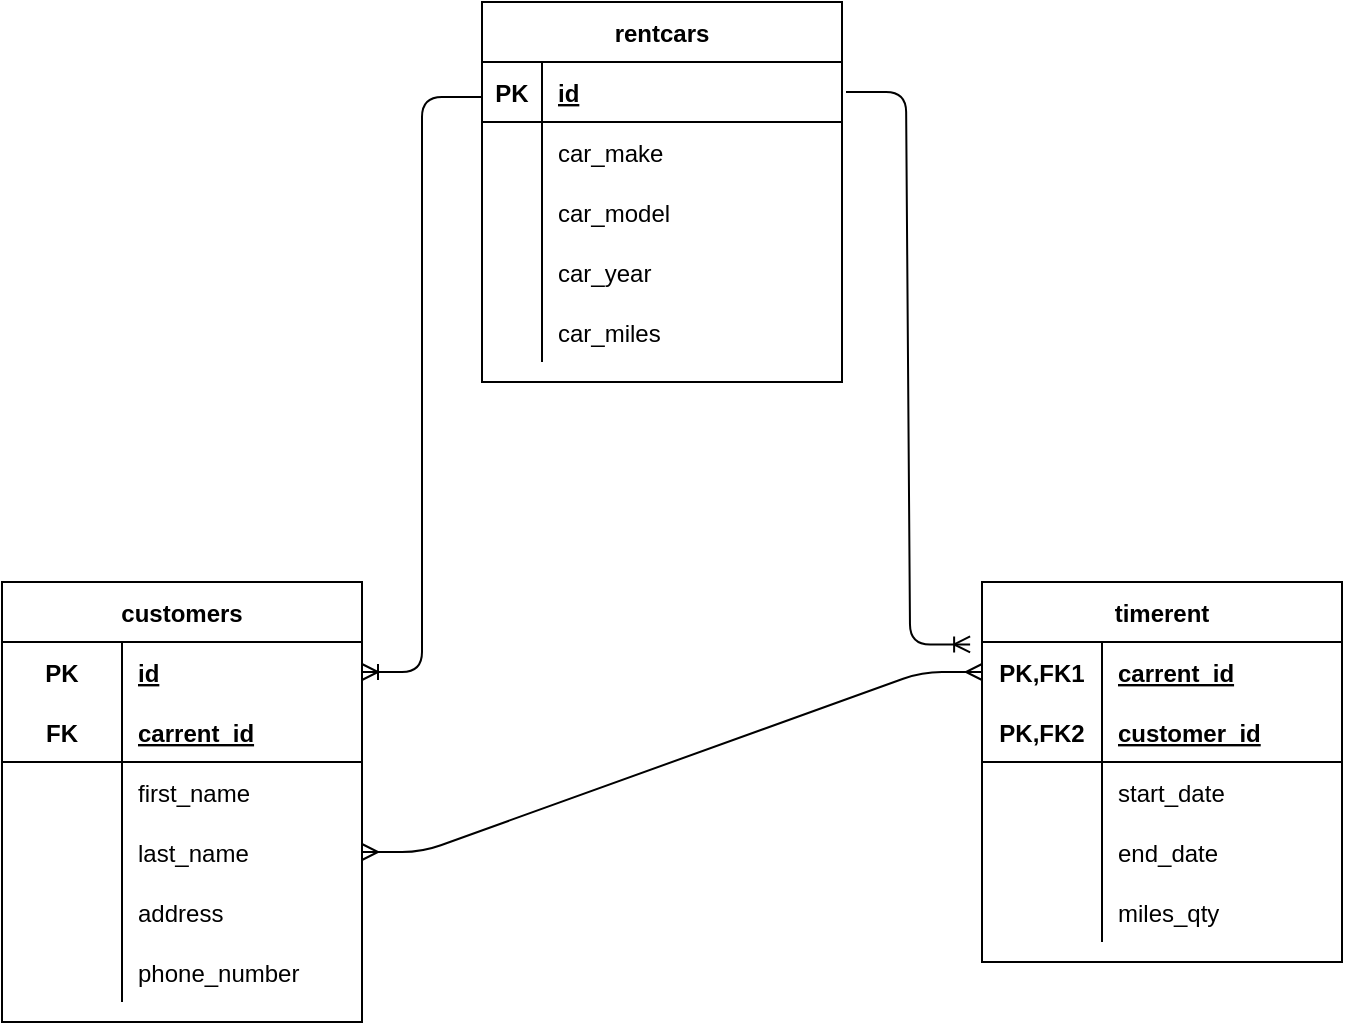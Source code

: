 <mxfile version="13.11.0" type="device"><diagram id="kFVTliEqlEHjhQd1JY9p" name="Page-1"><mxGraphModel dx="1246" dy="537" grid="1" gridSize="10" guides="1" tooltips="1" connect="1" arrows="1" fold="1" page="1" pageScale="1" pageWidth="850" pageHeight="1100" math="0" shadow="0"><root><mxCell id="0"/><mxCell id="1" parent="0"/><mxCell id="gIbRu3LL1mDBTC8VNT5Z-1" value="rentcars" style="shape=table;startSize=30;container=1;collapsible=1;childLayout=tableLayout;fixedRows=1;rowLines=0;fontStyle=1;align=center;resizeLast=1;" vertex="1" parent="1"><mxGeometry x="200" y="20" width="180" height="190" as="geometry"/></mxCell><mxCell id="gIbRu3LL1mDBTC8VNT5Z-2" value="" style="shape=partialRectangle;collapsible=0;dropTarget=0;pointerEvents=0;fillColor=none;top=0;left=0;bottom=1;right=0;points=[[0,0.5],[1,0.5]];portConstraint=eastwest;" vertex="1" parent="gIbRu3LL1mDBTC8VNT5Z-1"><mxGeometry y="30" width="180" height="30" as="geometry"/></mxCell><mxCell id="gIbRu3LL1mDBTC8VNT5Z-3" value="PK" style="shape=partialRectangle;connectable=0;fillColor=none;top=0;left=0;bottom=0;right=0;fontStyle=1;overflow=hidden;" vertex="1" parent="gIbRu3LL1mDBTC8VNT5Z-2"><mxGeometry width="30" height="30" as="geometry"/></mxCell><mxCell id="gIbRu3LL1mDBTC8VNT5Z-4" value="id" style="shape=partialRectangle;connectable=0;fillColor=none;top=0;left=0;bottom=0;right=0;align=left;spacingLeft=6;fontStyle=5;overflow=hidden;" vertex="1" parent="gIbRu3LL1mDBTC8VNT5Z-2"><mxGeometry x="30" width="150" height="30" as="geometry"/></mxCell><mxCell id="gIbRu3LL1mDBTC8VNT5Z-5" value="" style="shape=partialRectangle;collapsible=0;dropTarget=0;pointerEvents=0;fillColor=none;top=0;left=0;bottom=0;right=0;points=[[0,0.5],[1,0.5]];portConstraint=eastwest;" vertex="1" parent="gIbRu3LL1mDBTC8VNT5Z-1"><mxGeometry y="60" width="180" height="30" as="geometry"/></mxCell><mxCell id="gIbRu3LL1mDBTC8VNT5Z-6" value="" style="shape=partialRectangle;connectable=0;fillColor=none;top=0;left=0;bottom=0;right=0;editable=1;overflow=hidden;" vertex="1" parent="gIbRu3LL1mDBTC8VNT5Z-5"><mxGeometry width="30" height="30" as="geometry"/></mxCell><mxCell id="gIbRu3LL1mDBTC8VNT5Z-7" value="car_make" style="shape=partialRectangle;connectable=0;fillColor=none;top=0;left=0;bottom=0;right=0;align=left;spacingLeft=6;overflow=hidden;" vertex="1" parent="gIbRu3LL1mDBTC8VNT5Z-5"><mxGeometry x="30" width="150" height="30" as="geometry"/></mxCell><mxCell id="gIbRu3LL1mDBTC8VNT5Z-8" value="" style="shape=partialRectangle;collapsible=0;dropTarget=0;pointerEvents=0;fillColor=none;top=0;left=0;bottom=0;right=0;points=[[0,0.5],[1,0.5]];portConstraint=eastwest;" vertex="1" parent="gIbRu3LL1mDBTC8VNT5Z-1"><mxGeometry y="90" width="180" height="30" as="geometry"/></mxCell><mxCell id="gIbRu3LL1mDBTC8VNT5Z-9" value="" style="shape=partialRectangle;connectable=0;fillColor=none;top=0;left=0;bottom=0;right=0;editable=1;overflow=hidden;" vertex="1" parent="gIbRu3LL1mDBTC8VNT5Z-8"><mxGeometry width="30" height="30" as="geometry"/></mxCell><mxCell id="gIbRu3LL1mDBTC8VNT5Z-10" value="car_model" style="shape=partialRectangle;connectable=0;fillColor=none;top=0;left=0;bottom=0;right=0;align=left;spacingLeft=6;overflow=hidden;" vertex="1" parent="gIbRu3LL1mDBTC8VNT5Z-8"><mxGeometry x="30" width="150" height="30" as="geometry"/></mxCell><mxCell id="gIbRu3LL1mDBTC8VNT5Z-11" value="" style="shape=partialRectangle;collapsible=0;dropTarget=0;pointerEvents=0;fillColor=none;top=0;left=0;bottom=0;right=0;points=[[0,0.5],[1,0.5]];portConstraint=eastwest;" vertex="1" parent="gIbRu3LL1mDBTC8VNT5Z-1"><mxGeometry y="120" width="180" height="30" as="geometry"/></mxCell><mxCell id="gIbRu3LL1mDBTC8VNT5Z-12" value="" style="shape=partialRectangle;connectable=0;fillColor=none;top=0;left=0;bottom=0;right=0;editable=1;overflow=hidden;" vertex="1" parent="gIbRu3LL1mDBTC8VNT5Z-11"><mxGeometry width="30" height="30" as="geometry"/></mxCell><mxCell id="gIbRu3LL1mDBTC8VNT5Z-13" value="car_year" style="shape=partialRectangle;connectable=0;fillColor=none;top=0;left=0;bottom=0;right=0;align=left;spacingLeft=6;overflow=hidden;" vertex="1" parent="gIbRu3LL1mDBTC8VNT5Z-11"><mxGeometry x="30" width="150" height="30" as="geometry"/></mxCell><mxCell id="gIbRu3LL1mDBTC8VNT5Z-14" value="" style="shape=partialRectangle;collapsible=0;dropTarget=0;pointerEvents=0;fillColor=none;top=0;left=0;bottom=0;right=0;points=[[0,0.5],[1,0.5]];portConstraint=eastwest;" vertex="1" parent="gIbRu3LL1mDBTC8VNT5Z-1"><mxGeometry y="150" width="180" height="30" as="geometry"/></mxCell><mxCell id="gIbRu3LL1mDBTC8VNT5Z-15" value="" style="shape=partialRectangle;connectable=0;fillColor=none;top=0;left=0;bottom=0;right=0;editable=1;overflow=hidden;" vertex="1" parent="gIbRu3LL1mDBTC8VNT5Z-14"><mxGeometry width="30" height="30" as="geometry"/></mxCell><mxCell id="gIbRu3LL1mDBTC8VNT5Z-16" value="car_miles" style="shape=partialRectangle;connectable=0;fillColor=none;top=0;left=0;bottom=0;right=0;align=left;spacingLeft=6;overflow=hidden;" vertex="1" parent="gIbRu3LL1mDBTC8VNT5Z-14"><mxGeometry x="30" width="150" height="30" as="geometry"/></mxCell><mxCell id="gIbRu3LL1mDBTC8VNT5Z-17" value="customers" style="shape=table;startSize=30;container=1;collapsible=1;childLayout=tableLayout;fixedRows=1;rowLines=0;fontStyle=1;align=center;resizeLast=1;" vertex="1" parent="1"><mxGeometry x="-40" y="310" width="180" height="220" as="geometry"/></mxCell><mxCell id="gIbRu3LL1mDBTC8VNT5Z-18" value="" style="shape=partialRectangle;collapsible=0;dropTarget=0;pointerEvents=0;fillColor=none;top=0;left=0;bottom=0;right=0;points=[[0,0.5],[1,0.5]];portConstraint=eastwest;" vertex="1" parent="gIbRu3LL1mDBTC8VNT5Z-17"><mxGeometry y="30" width="180" height="30" as="geometry"/></mxCell><mxCell id="gIbRu3LL1mDBTC8VNT5Z-19" value="PK" style="shape=partialRectangle;connectable=0;fillColor=none;top=0;left=0;bottom=0;right=0;fontStyle=1;overflow=hidden;" vertex="1" parent="gIbRu3LL1mDBTC8VNT5Z-18"><mxGeometry width="60" height="30" as="geometry"/></mxCell><mxCell id="gIbRu3LL1mDBTC8VNT5Z-20" value="id" style="shape=partialRectangle;connectable=0;fillColor=none;top=0;left=0;bottom=0;right=0;align=left;spacingLeft=6;fontStyle=5;overflow=hidden;" vertex="1" parent="gIbRu3LL1mDBTC8VNT5Z-18"><mxGeometry x="60" width="120" height="30" as="geometry"/></mxCell><mxCell id="gIbRu3LL1mDBTC8VNT5Z-21" value="" style="shape=partialRectangle;collapsible=0;dropTarget=0;pointerEvents=0;fillColor=none;top=0;left=0;bottom=1;right=0;points=[[0,0.5],[1,0.5]];portConstraint=eastwest;" vertex="1" parent="gIbRu3LL1mDBTC8VNT5Z-17"><mxGeometry y="60" width="180" height="30" as="geometry"/></mxCell><mxCell id="gIbRu3LL1mDBTC8VNT5Z-22" value="FK" style="shape=partialRectangle;connectable=0;fillColor=none;top=0;left=0;bottom=0;right=0;fontStyle=1;overflow=hidden;" vertex="1" parent="gIbRu3LL1mDBTC8VNT5Z-21"><mxGeometry width="60" height="30" as="geometry"/></mxCell><mxCell id="gIbRu3LL1mDBTC8VNT5Z-23" value="carrent_id" style="shape=partialRectangle;connectable=0;fillColor=none;top=0;left=0;bottom=0;right=0;align=left;spacingLeft=6;fontStyle=5;overflow=hidden;" vertex="1" parent="gIbRu3LL1mDBTC8VNT5Z-21"><mxGeometry x="60" width="120" height="30" as="geometry"/></mxCell><mxCell id="gIbRu3LL1mDBTC8VNT5Z-24" value="" style="shape=partialRectangle;collapsible=0;dropTarget=0;pointerEvents=0;fillColor=none;top=0;left=0;bottom=0;right=0;points=[[0,0.5],[1,0.5]];portConstraint=eastwest;" vertex="1" parent="gIbRu3LL1mDBTC8VNT5Z-17"><mxGeometry y="90" width="180" height="30" as="geometry"/></mxCell><mxCell id="gIbRu3LL1mDBTC8VNT5Z-25" value="" style="shape=partialRectangle;connectable=0;fillColor=none;top=0;left=0;bottom=0;right=0;editable=1;overflow=hidden;" vertex="1" parent="gIbRu3LL1mDBTC8VNT5Z-24"><mxGeometry width="60" height="30" as="geometry"/></mxCell><mxCell id="gIbRu3LL1mDBTC8VNT5Z-26" value="first_name" style="shape=partialRectangle;connectable=0;fillColor=none;top=0;left=0;bottom=0;right=0;align=left;spacingLeft=6;overflow=hidden;" vertex="1" parent="gIbRu3LL1mDBTC8VNT5Z-24"><mxGeometry x="60" width="120" height="30" as="geometry"/></mxCell><mxCell id="gIbRu3LL1mDBTC8VNT5Z-27" value="" style="shape=partialRectangle;collapsible=0;dropTarget=0;pointerEvents=0;fillColor=none;top=0;left=0;bottom=0;right=0;points=[[0,0.5],[1,0.5]];portConstraint=eastwest;" vertex="1" parent="gIbRu3LL1mDBTC8VNT5Z-17"><mxGeometry y="120" width="180" height="30" as="geometry"/></mxCell><mxCell id="gIbRu3LL1mDBTC8VNT5Z-28" value="" style="shape=partialRectangle;connectable=0;fillColor=none;top=0;left=0;bottom=0;right=0;editable=1;overflow=hidden;" vertex="1" parent="gIbRu3LL1mDBTC8VNT5Z-27"><mxGeometry width="60" height="30" as="geometry"/></mxCell><mxCell id="gIbRu3LL1mDBTC8VNT5Z-29" value="last_name" style="shape=partialRectangle;connectable=0;fillColor=none;top=0;left=0;bottom=0;right=0;align=left;spacingLeft=6;overflow=hidden;" vertex="1" parent="gIbRu3LL1mDBTC8VNT5Z-27"><mxGeometry x="60" width="120" height="30" as="geometry"/></mxCell><mxCell id="gIbRu3LL1mDBTC8VNT5Z-30" value="" style="shape=partialRectangle;collapsible=0;dropTarget=0;pointerEvents=0;fillColor=none;top=0;left=0;bottom=0;right=0;points=[[0,0.5],[1,0.5]];portConstraint=eastwest;" vertex="1" parent="gIbRu3LL1mDBTC8VNT5Z-17"><mxGeometry y="150" width="180" height="30" as="geometry"/></mxCell><mxCell id="gIbRu3LL1mDBTC8VNT5Z-31" value="" style="shape=partialRectangle;connectable=0;fillColor=none;top=0;left=0;bottom=0;right=0;editable=1;overflow=hidden;" vertex="1" parent="gIbRu3LL1mDBTC8VNT5Z-30"><mxGeometry width="60" height="30" as="geometry"/></mxCell><mxCell id="gIbRu3LL1mDBTC8VNT5Z-32" value="address" style="shape=partialRectangle;connectable=0;fillColor=none;top=0;left=0;bottom=0;right=0;align=left;spacingLeft=6;overflow=hidden;" vertex="1" parent="gIbRu3LL1mDBTC8VNT5Z-30"><mxGeometry x="60" width="120" height="30" as="geometry"/></mxCell><mxCell id="gIbRu3LL1mDBTC8VNT5Z-33" value="" style="shape=partialRectangle;collapsible=0;dropTarget=0;pointerEvents=0;fillColor=none;top=0;left=0;bottom=0;right=0;points=[[0,0.5],[1,0.5]];portConstraint=eastwest;" vertex="1" parent="gIbRu3LL1mDBTC8VNT5Z-17"><mxGeometry y="180" width="180" height="30" as="geometry"/></mxCell><mxCell id="gIbRu3LL1mDBTC8VNT5Z-34" value="" style="shape=partialRectangle;connectable=0;fillColor=none;top=0;left=0;bottom=0;right=0;editable=1;overflow=hidden;" vertex="1" parent="gIbRu3LL1mDBTC8VNT5Z-33"><mxGeometry width="60" height="30" as="geometry"/></mxCell><mxCell id="gIbRu3LL1mDBTC8VNT5Z-35" value="phone_number" style="shape=partialRectangle;connectable=0;fillColor=none;top=0;left=0;bottom=0;right=0;align=left;spacingLeft=6;overflow=hidden;" vertex="1" parent="gIbRu3LL1mDBTC8VNT5Z-33"><mxGeometry x="60" width="120" height="30" as="geometry"/></mxCell><mxCell id="gIbRu3LL1mDBTC8VNT5Z-36" value="timerent" style="shape=table;startSize=30;container=1;collapsible=1;childLayout=tableLayout;fixedRows=1;rowLines=0;fontStyle=1;align=center;resizeLast=1;" vertex="1" parent="1"><mxGeometry x="450" y="310" width="180" height="190" as="geometry"/></mxCell><mxCell id="gIbRu3LL1mDBTC8VNT5Z-37" value="" style="shape=partialRectangle;collapsible=0;dropTarget=0;pointerEvents=0;fillColor=none;top=0;left=0;bottom=0;right=0;points=[[0,0.5],[1,0.5]];portConstraint=eastwest;" vertex="1" parent="gIbRu3LL1mDBTC8VNT5Z-36"><mxGeometry y="30" width="180" height="30" as="geometry"/></mxCell><mxCell id="gIbRu3LL1mDBTC8VNT5Z-38" value="PK,FK1" style="shape=partialRectangle;connectable=0;fillColor=none;top=0;left=0;bottom=0;right=0;fontStyle=1;overflow=hidden;" vertex="1" parent="gIbRu3LL1mDBTC8VNT5Z-37"><mxGeometry width="60" height="30" as="geometry"/></mxCell><mxCell id="gIbRu3LL1mDBTC8VNT5Z-39" value="carrent_id" style="shape=partialRectangle;connectable=0;fillColor=none;top=0;left=0;bottom=0;right=0;align=left;spacingLeft=6;fontStyle=5;overflow=hidden;" vertex="1" parent="gIbRu3LL1mDBTC8VNT5Z-37"><mxGeometry x="60" width="120" height="30" as="geometry"/></mxCell><mxCell id="gIbRu3LL1mDBTC8VNT5Z-40" value="" style="shape=partialRectangle;collapsible=0;dropTarget=0;pointerEvents=0;fillColor=none;top=0;left=0;bottom=1;right=0;points=[[0,0.5],[1,0.5]];portConstraint=eastwest;" vertex="1" parent="gIbRu3LL1mDBTC8VNT5Z-36"><mxGeometry y="60" width="180" height="30" as="geometry"/></mxCell><mxCell id="gIbRu3LL1mDBTC8VNT5Z-41" value="PK,FK2" style="shape=partialRectangle;connectable=0;fillColor=none;top=0;left=0;bottom=0;right=0;fontStyle=1;overflow=hidden;" vertex="1" parent="gIbRu3LL1mDBTC8VNT5Z-40"><mxGeometry width="60" height="30" as="geometry"/></mxCell><mxCell id="gIbRu3LL1mDBTC8VNT5Z-42" value="customer_id" style="shape=partialRectangle;connectable=0;fillColor=none;top=0;left=0;bottom=0;right=0;align=left;spacingLeft=6;fontStyle=5;overflow=hidden;" vertex="1" parent="gIbRu3LL1mDBTC8VNT5Z-40"><mxGeometry x="60" width="120" height="30" as="geometry"/></mxCell><mxCell id="gIbRu3LL1mDBTC8VNT5Z-43" value="" style="shape=partialRectangle;collapsible=0;dropTarget=0;pointerEvents=0;fillColor=none;top=0;left=0;bottom=0;right=0;points=[[0,0.5],[1,0.5]];portConstraint=eastwest;" vertex="1" parent="gIbRu3LL1mDBTC8VNT5Z-36"><mxGeometry y="90" width="180" height="30" as="geometry"/></mxCell><mxCell id="gIbRu3LL1mDBTC8VNT5Z-44" value="" style="shape=partialRectangle;connectable=0;fillColor=none;top=0;left=0;bottom=0;right=0;editable=1;overflow=hidden;" vertex="1" parent="gIbRu3LL1mDBTC8VNT5Z-43"><mxGeometry width="60" height="30" as="geometry"/></mxCell><mxCell id="gIbRu3LL1mDBTC8VNT5Z-45" value="start_date" style="shape=partialRectangle;connectable=0;fillColor=none;top=0;left=0;bottom=0;right=0;align=left;spacingLeft=6;overflow=hidden;" vertex="1" parent="gIbRu3LL1mDBTC8VNT5Z-43"><mxGeometry x="60" width="120" height="30" as="geometry"/></mxCell><mxCell id="gIbRu3LL1mDBTC8VNT5Z-46" value="" style="shape=partialRectangle;collapsible=0;dropTarget=0;pointerEvents=0;fillColor=none;top=0;left=0;bottom=0;right=0;points=[[0,0.5],[1,0.5]];portConstraint=eastwest;" vertex="1" parent="gIbRu3LL1mDBTC8VNT5Z-36"><mxGeometry y="120" width="180" height="30" as="geometry"/></mxCell><mxCell id="gIbRu3LL1mDBTC8VNT5Z-47" value="" style="shape=partialRectangle;connectable=0;fillColor=none;top=0;left=0;bottom=0;right=0;editable=1;overflow=hidden;" vertex="1" parent="gIbRu3LL1mDBTC8VNT5Z-46"><mxGeometry width="60" height="30" as="geometry"/></mxCell><mxCell id="gIbRu3LL1mDBTC8VNT5Z-48" value="end_date" style="shape=partialRectangle;connectable=0;fillColor=none;top=0;left=0;bottom=0;right=0;align=left;spacingLeft=6;overflow=hidden;" vertex="1" parent="gIbRu3LL1mDBTC8VNT5Z-46"><mxGeometry x="60" width="120" height="30" as="geometry"/></mxCell><mxCell id="gIbRu3LL1mDBTC8VNT5Z-49" value="" style="shape=partialRectangle;collapsible=0;dropTarget=0;pointerEvents=0;fillColor=none;top=0;left=0;bottom=0;right=0;points=[[0,0.5],[1,0.5]];portConstraint=eastwest;" vertex="1" parent="gIbRu3LL1mDBTC8VNT5Z-36"><mxGeometry y="150" width="180" height="30" as="geometry"/></mxCell><mxCell id="gIbRu3LL1mDBTC8VNT5Z-50" value="" style="shape=partialRectangle;connectable=0;fillColor=none;top=0;left=0;bottom=0;right=0;editable=1;overflow=hidden;" vertex="1" parent="gIbRu3LL1mDBTC8VNT5Z-49"><mxGeometry width="60" height="30" as="geometry"/></mxCell><mxCell id="gIbRu3LL1mDBTC8VNT5Z-51" value="miles_qty" style="shape=partialRectangle;connectable=0;fillColor=none;top=0;left=0;bottom=0;right=0;align=left;spacingLeft=6;overflow=hidden;" vertex="1" parent="gIbRu3LL1mDBTC8VNT5Z-49"><mxGeometry x="60" width="120" height="30" as="geometry"/></mxCell><mxCell id="gIbRu3LL1mDBTC8VNT5Z-53" value="" style="edgeStyle=entityRelationEdgeStyle;fontSize=12;html=1;endArrow=ERoneToMany;entryX=1;entryY=0.5;entryDx=0;entryDy=0;exitX=0;exitY=0.25;exitDx=0;exitDy=0;" edge="1" parent="1" source="gIbRu3LL1mDBTC8VNT5Z-1" target="gIbRu3LL1mDBTC8VNT5Z-18"><mxGeometry width="100" height="100" relative="1" as="geometry"><mxPoint x="140" y="70" as="sourcePoint"/><mxPoint x="260" y="370" as="targetPoint"/></mxGeometry></mxCell><mxCell id="gIbRu3LL1mDBTC8VNT5Z-54" value="" style="edgeStyle=entityRelationEdgeStyle;fontSize=12;html=1;endArrow=ERmany;startArrow=ERmany;exitX=1;exitY=0.5;exitDx=0;exitDy=0;" edge="1" parent="1" source="gIbRu3LL1mDBTC8VNT5Z-27"><mxGeometry width="100" height="100" relative="1" as="geometry"><mxPoint x="350" y="455" as="sourcePoint"/><mxPoint x="450" y="355" as="targetPoint"/></mxGeometry></mxCell><mxCell id="gIbRu3LL1mDBTC8VNT5Z-55" value="" style="edgeStyle=entityRelationEdgeStyle;fontSize=12;html=1;endArrow=ERoneToMany;entryX=-0.033;entryY=0.04;entryDx=0;entryDy=0;entryPerimeter=0;" edge="1" parent="1" target="gIbRu3LL1mDBTC8VNT5Z-37"><mxGeometry width="100" height="100" relative="1" as="geometry"><mxPoint x="382" y="65" as="sourcePoint"/><mxPoint x="380" y="260" as="targetPoint"/></mxGeometry></mxCell></root></mxGraphModel></diagram></mxfile>